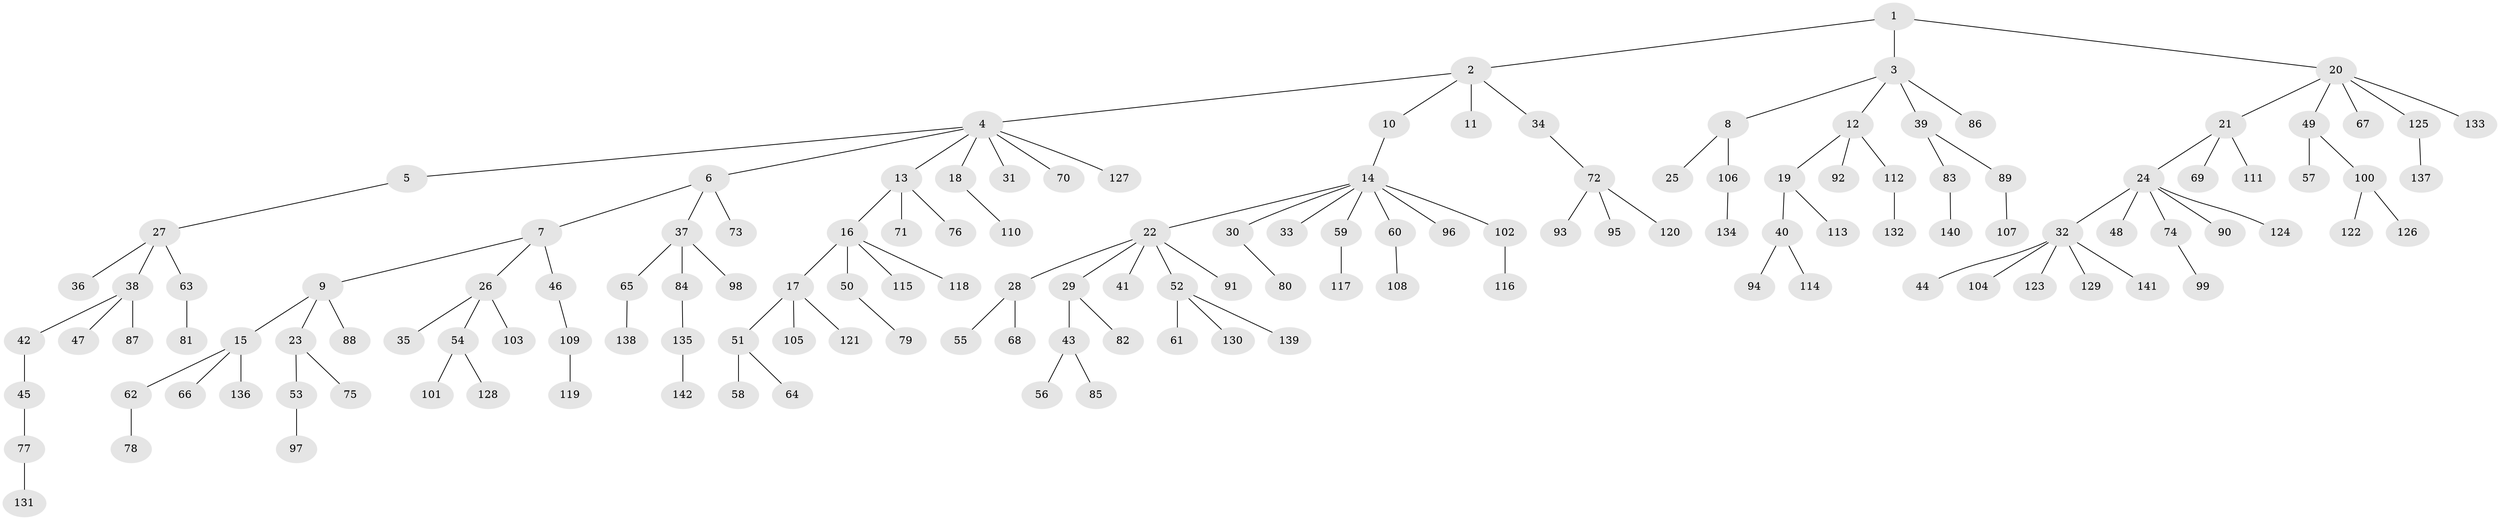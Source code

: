 // Generated by graph-tools (version 1.1) at 2025/37/03/09/25 02:37:04]
// undirected, 142 vertices, 141 edges
graph export_dot {
graph [start="1"]
  node [color=gray90,style=filled];
  1;
  2;
  3;
  4;
  5;
  6;
  7;
  8;
  9;
  10;
  11;
  12;
  13;
  14;
  15;
  16;
  17;
  18;
  19;
  20;
  21;
  22;
  23;
  24;
  25;
  26;
  27;
  28;
  29;
  30;
  31;
  32;
  33;
  34;
  35;
  36;
  37;
  38;
  39;
  40;
  41;
  42;
  43;
  44;
  45;
  46;
  47;
  48;
  49;
  50;
  51;
  52;
  53;
  54;
  55;
  56;
  57;
  58;
  59;
  60;
  61;
  62;
  63;
  64;
  65;
  66;
  67;
  68;
  69;
  70;
  71;
  72;
  73;
  74;
  75;
  76;
  77;
  78;
  79;
  80;
  81;
  82;
  83;
  84;
  85;
  86;
  87;
  88;
  89;
  90;
  91;
  92;
  93;
  94;
  95;
  96;
  97;
  98;
  99;
  100;
  101;
  102;
  103;
  104;
  105;
  106;
  107;
  108;
  109;
  110;
  111;
  112;
  113;
  114;
  115;
  116;
  117;
  118;
  119;
  120;
  121;
  122;
  123;
  124;
  125;
  126;
  127;
  128;
  129;
  130;
  131;
  132;
  133;
  134;
  135;
  136;
  137;
  138;
  139;
  140;
  141;
  142;
  1 -- 2;
  1 -- 3;
  1 -- 20;
  2 -- 4;
  2 -- 10;
  2 -- 11;
  2 -- 34;
  3 -- 8;
  3 -- 12;
  3 -- 39;
  3 -- 86;
  4 -- 5;
  4 -- 6;
  4 -- 13;
  4 -- 18;
  4 -- 31;
  4 -- 70;
  4 -- 127;
  5 -- 27;
  6 -- 7;
  6 -- 37;
  6 -- 73;
  7 -- 9;
  7 -- 26;
  7 -- 46;
  8 -- 25;
  8 -- 106;
  9 -- 15;
  9 -- 23;
  9 -- 88;
  10 -- 14;
  12 -- 19;
  12 -- 92;
  12 -- 112;
  13 -- 16;
  13 -- 71;
  13 -- 76;
  14 -- 22;
  14 -- 30;
  14 -- 33;
  14 -- 59;
  14 -- 60;
  14 -- 96;
  14 -- 102;
  15 -- 62;
  15 -- 66;
  15 -- 136;
  16 -- 17;
  16 -- 50;
  16 -- 115;
  16 -- 118;
  17 -- 51;
  17 -- 105;
  17 -- 121;
  18 -- 110;
  19 -- 40;
  19 -- 113;
  20 -- 21;
  20 -- 49;
  20 -- 67;
  20 -- 125;
  20 -- 133;
  21 -- 24;
  21 -- 69;
  21 -- 111;
  22 -- 28;
  22 -- 29;
  22 -- 41;
  22 -- 52;
  22 -- 91;
  23 -- 53;
  23 -- 75;
  24 -- 32;
  24 -- 48;
  24 -- 74;
  24 -- 90;
  24 -- 124;
  26 -- 35;
  26 -- 54;
  26 -- 103;
  27 -- 36;
  27 -- 38;
  27 -- 63;
  28 -- 55;
  28 -- 68;
  29 -- 43;
  29 -- 82;
  30 -- 80;
  32 -- 44;
  32 -- 104;
  32 -- 123;
  32 -- 129;
  32 -- 141;
  34 -- 72;
  37 -- 65;
  37 -- 84;
  37 -- 98;
  38 -- 42;
  38 -- 47;
  38 -- 87;
  39 -- 83;
  39 -- 89;
  40 -- 94;
  40 -- 114;
  42 -- 45;
  43 -- 56;
  43 -- 85;
  45 -- 77;
  46 -- 109;
  49 -- 57;
  49 -- 100;
  50 -- 79;
  51 -- 58;
  51 -- 64;
  52 -- 61;
  52 -- 130;
  52 -- 139;
  53 -- 97;
  54 -- 101;
  54 -- 128;
  59 -- 117;
  60 -- 108;
  62 -- 78;
  63 -- 81;
  65 -- 138;
  72 -- 93;
  72 -- 95;
  72 -- 120;
  74 -- 99;
  77 -- 131;
  83 -- 140;
  84 -- 135;
  89 -- 107;
  100 -- 122;
  100 -- 126;
  102 -- 116;
  106 -- 134;
  109 -- 119;
  112 -- 132;
  125 -- 137;
  135 -- 142;
}
